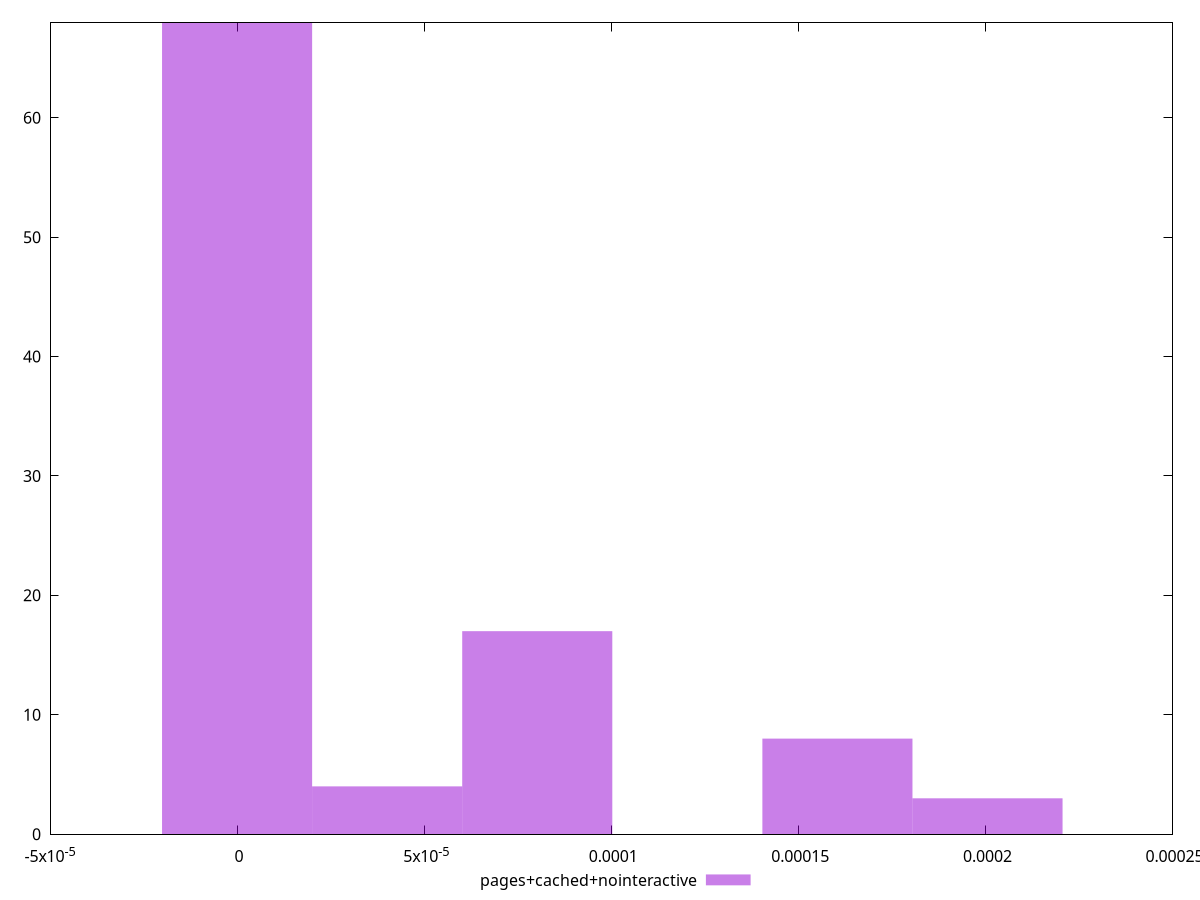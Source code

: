 $_pagesCachedNointeractive <<EOF
0.00016044702618146583 8
0.00008022351309073291 17
0.00020055878272683228 3
0 68
0.000040111756545366457 4
EOF
set key outside below
set terminal pngcairo
set output "report_00004_2020-11-02T20-21-41.718Z/largest-contentful-paint/pages+cached+nointeractive//hist.png"
set yrange [0:68]
set boxwidth 0.000040111756545366457
set style fill transparent solid 0.5 noborder
plot $_pagesCachedNointeractive title "pages+cached+nointeractive" with boxes ,